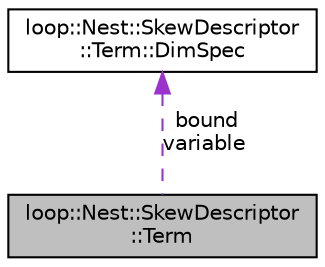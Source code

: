 digraph "loop::Nest::SkewDescriptor::Term"
{
 // LATEX_PDF_SIZE
  edge [fontname="Helvetica",fontsize="10",labelfontname="Helvetica",labelfontsize="10"];
  node [fontname="Helvetica",fontsize="10",shape=record];
  Node1 [label="loop::Nest::SkewDescriptor\l::Term",height=0.2,width=0.4,color="black", fillcolor="grey75", style="filled", fontcolor="black",tooltip=" "];
  Node2 -> Node1 [dir="back",color="darkorchid3",fontsize="10",style="dashed",label=" bound\nvariable" ,fontname="Helvetica"];
  Node2 [label="loop::Nest::SkewDescriptor\l::Term::DimSpec",height=0.2,width=0.4,color="black", fillcolor="white", style="filled",URL="$structloop_1_1Nest_1_1SkewDescriptor_1_1Term_1_1DimSpec.html",tooltip=" "];
}
